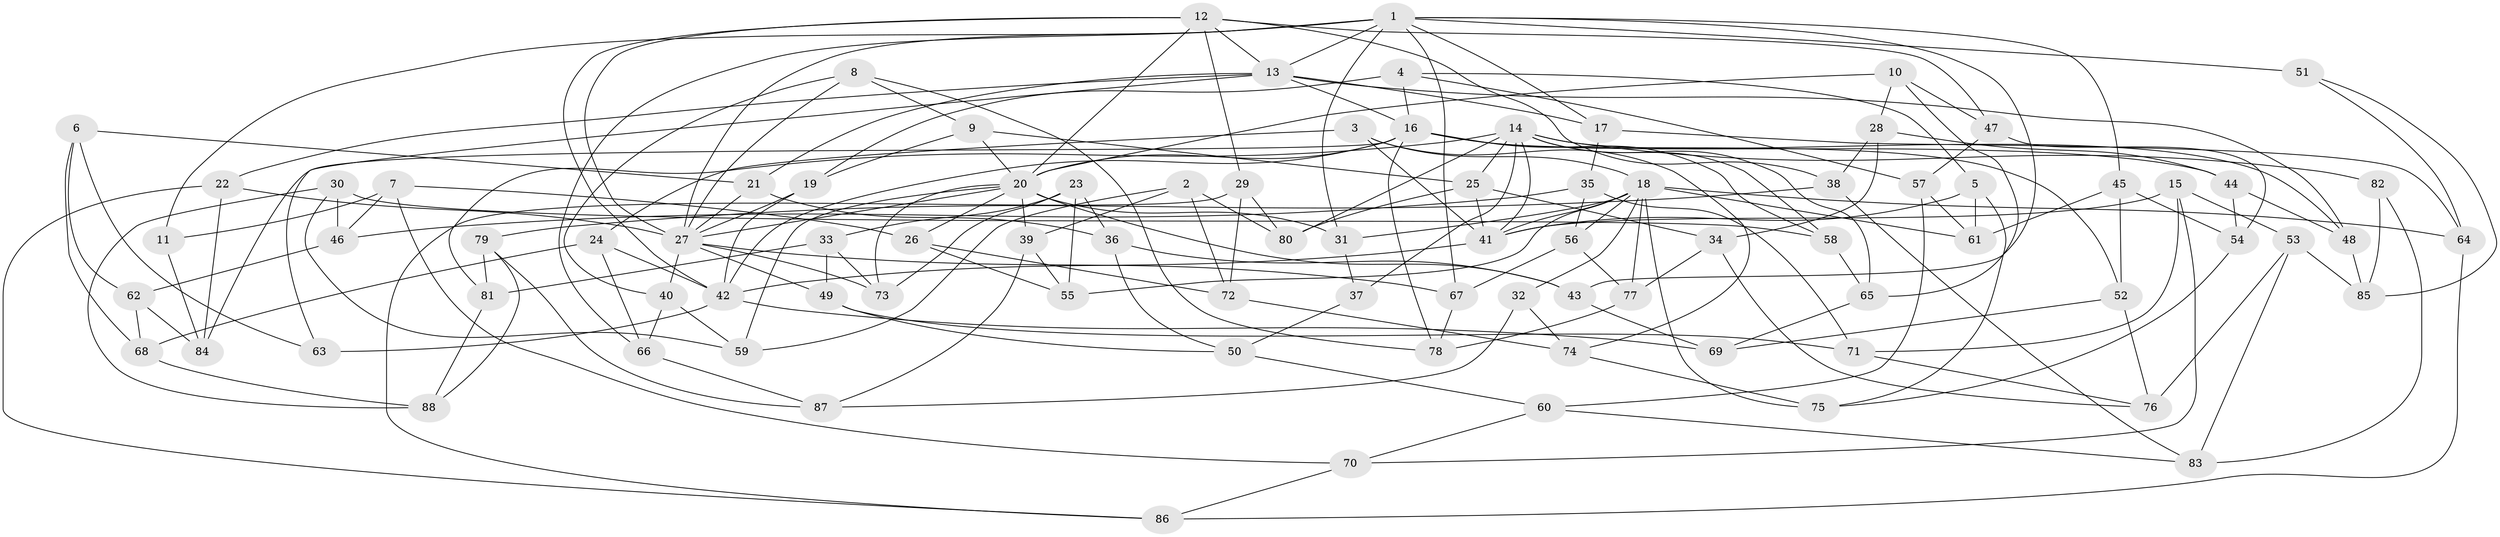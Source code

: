 // original degree distribution, {4: 1.0}
// Generated by graph-tools (version 1.1) at 2025/53/03/04/25 22:53:43]
// undirected, 88 vertices, 198 edges
graph export_dot {
  node [color=gray90,style=filled];
  1;
  2;
  3;
  4;
  5;
  6;
  7;
  8;
  9;
  10;
  11;
  12;
  13;
  14;
  15;
  16;
  17;
  18;
  19;
  20;
  21;
  22;
  23;
  24;
  25;
  26;
  27;
  28;
  29;
  30;
  31;
  32;
  33;
  34;
  35;
  36;
  37;
  38;
  39;
  40;
  41;
  42;
  43;
  44;
  45;
  46;
  47;
  48;
  49;
  50;
  51;
  52;
  53;
  54;
  55;
  56;
  57;
  58;
  59;
  60;
  61;
  62;
  63;
  64;
  65;
  66;
  67;
  68;
  69;
  70;
  71;
  72;
  73;
  74;
  75;
  76;
  77;
  78;
  79;
  80;
  81;
  82;
  83;
  84;
  85;
  86;
  87;
  88;
  1 -- 11 [weight=2.0];
  1 -- 13 [weight=1.0];
  1 -- 17 [weight=1.0];
  1 -- 27 [weight=1.0];
  1 -- 31 [weight=1.0];
  1 -- 43 [weight=1.0];
  1 -- 45 [weight=1.0];
  1 -- 51 [weight=2.0];
  1 -- 66 [weight=1.0];
  1 -- 67 [weight=1.0];
  2 -- 39 [weight=1.0];
  2 -- 59 [weight=1.0];
  2 -- 72 [weight=1.0];
  2 -- 80 [weight=1.0];
  3 -- 18 [weight=1.0];
  3 -- 24 [weight=1.0];
  3 -- 41 [weight=1.0];
  3 -- 74 [weight=1.0];
  4 -- 5 [weight=1.0];
  4 -- 16 [weight=1.0];
  4 -- 19 [weight=1.0];
  4 -- 57 [weight=1.0];
  5 -- 41 [weight=1.0];
  5 -- 61 [weight=1.0];
  5 -- 75 [weight=1.0];
  6 -- 21 [weight=1.0];
  6 -- 62 [weight=1.0];
  6 -- 63 [weight=1.0];
  6 -- 68 [weight=1.0];
  7 -- 11 [weight=1.0];
  7 -- 26 [weight=1.0];
  7 -- 46 [weight=1.0];
  7 -- 70 [weight=1.0];
  8 -- 9 [weight=1.0];
  8 -- 27 [weight=1.0];
  8 -- 40 [weight=1.0];
  8 -- 78 [weight=1.0];
  9 -- 19 [weight=1.0];
  9 -- 20 [weight=1.0];
  9 -- 25 [weight=1.0];
  10 -- 20 [weight=1.0];
  10 -- 28 [weight=1.0];
  10 -- 47 [weight=1.0];
  10 -- 65 [weight=1.0];
  11 -- 84 [weight=1.0];
  12 -- 13 [weight=2.0];
  12 -- 20 [weight=2.0];
  12 -- 27 [weight=2.0];
  12 -- 29 [weight=1.0];
  12 -- 38 [weight=1.0];
  12 -- 42 [weight=1.0];
  12 -- 47 [weight=1.0];
  13 -- 16 [weight=2.0];
  13 -- 17 [weight=1.0];
  13 -- 21 [weight=1.0];
  13 -- 22 [weight=1.0];
  13 -- 48 [weight=1.0];
  13 -- 63 [weight=1.0];
  14 -- 25 [weight=1.0];
  14 -- 37 [weight=2.0];
  14 -- 41 [weight=2.0];
  14 -- 48 [weight=1.0];
  14 -- 58 [weight=1.0];
  14 -- 65 [weight=1.0];
  14 -- 80 [weight=1.0];
  14 -- 81 [weight=1.0];
  14 -- 82 [weight=2.0];
  15 -- 41 [weight=1.0];
  15 -- 53 [weight=1.0];
  15 -- 70 [weight=1.0];
  15 -- 71 [weight=1.0];
  16 -- 20 [weight=1.0];
  16 -- 42 [weight=1.0];
  16 -- 44 [weight=1.0];
  16 -- 52 [weight=1.0];
  16 -- 58 [weight=1.0];
  16 -- 78 [weight=1.0];
  16 -- 84 [weight=1.0];
  17 -- 35 [weight=1.0];
  17 -- 64 [weight=1.0];
  18 -- 31 [weight=1.0];
  18 -- 32 [weight=2.0];
  18 -- 41 [weight=2.0];
  18 -- 55 [weight=1.0];
  18 -- 56 [weight=1.0];
  18 -- 61 [weight=1.0];
  18 -- 64 [weight=1.0];
  18 -- 75 [weight=1.0];
  18 -- 77 [weight=1.0];
  19 -- 27 [weight=1.0];
  19 -- 42 [weight=1.0];
  20 -- 26 [weight=1.0];
  20 -- 27 [weight=1.0];
  20 -- 31 [weight=1.0];
  20 -- 39 [weight=1.0];
  20 -- 43 [weight=1.0];
  20 -- 59 [weight=1.0];
  20 -- 73 [weight=1.0];
  21 -- 27 [weight=1.0];
  21 -- 36 [weight=1.0];
  22 -- 27 [weight=1.0];
  22 -- 84 [weight=1.0];
  22 -- 86 [weight=1.0];
  23 -- 33 [weight=1.0];
  23 -- 36 [weight=1.0];
  23 -- 55 [weight=1.0];
  23 -- 73 [weight=1.0];
  24 -- 42 [weight=1.0];
  24 -- 66 [weight=1.0];
  24 -- 68 [weight=1.0];
  25 -- 34 [weight=1.0];
  25 -- 41 [weight=2.0];
  25 -- 80 [weight=1.0];
  26 -- 55 [weight=1.0];
  26 -- 72 [weight=1.0];
  27 -- 40 [weight=1.0];
  27 -- 49 [weight=1.0];
  27 -- 67 [weight=1.0];
  27 -- 73 [weight=1.0];
  28 -- 34 [weight=1.0];
  28 -- 38 [weight=1.0];
  28 -- 44 [weight=1.0];
  29 -- 72 [weight=1.0];
  29 -- 80 [weight=1.0];
  29 -- 86 [weight=1.0];
  30 -- 46 [weight=1.0];
  30 -- 58 [weight=1.0];
  30 -- 59 [weight=1.0];
  30 -- 88 [weight=1.0];
  31 -- 37 [weight=1.0];
  32 -- 74 [weight=1.0];
  32 -- 87 [weight=1.0];
  33 -- 49 [weight=1.0];
  33 -- 73 [weight=1.0];
  33 -- 81 [weight=1.0];
  34 -- 76 [weight=1.0];
  34 -- 77 [weight=1.0];
  35 -- 46 [weight=1.0];
  35 -- 56 [weight=1.0];
  35 -- 71 [weight=1.0];
  36 -- 43 [weight=1.0];
  36 -- 50 [weight=1.0];
  37 -- 50 [weight=1.0];
  38 -- 79 [weight=1.0];
  38 -- 83 [weight=1.0];
  39 -- 55 [weight=1.0];
  39 -- 87 [weight=1.0];
  40 -- 59 [weight=1.0];
  40 -- 66 [weight=1.0];
  41 -- 42 [weight=1.0];
  42 -- 63 [weight=2.0];
  42 -- 69 [weight=1.0];
  43 -- 69 [weight=1.0];
  44 -- 48 [weight=1.0];
  44 -- 54 [weight=1.0];
  45 -- 52 [weight=1.0];
  45 -- 54 [weight=1.0];
  45 -- 61 [weight=1.0];
  46 -- 62 [weight=1.0];
  47 -- 54 [weight=1.0];
  47 -- 57 [weight=1.0];
  48 -- 85 [weight=1.0];
  49 -- 50 [weight=1.0];
  49 -- 71 [weight=1.0];
  50 -- 60 [weight=1.0];
  51 -- 64 [weight=1.0];
  51 -- 85 [weight=1.0];
  52 -- 69 [weight=1.0];
  52 -- 76 [weight=1.0];
  53 -- 76 [weight=1.0];
  53 -- 83 [weight=1.0];
  53 -- 85 [weight=1.0];
  54 -- 75 [weight=1.0];
  56 -- 67 [weight=1.0];
  56 -- 77 [weight=1.0];
  57 -- 60 [weight=1.0];
  57 -- 61 [weight=1.0];
  58 -- 65 [weight=1.0];
  60 -- 70 [weight=1.0];
  60 -- 83 [weight=1.0];
  62 -- 68 [weight=1.0];
  62 -- 84 [weight=1.0];
  64 -- 86 [weight=1.0];
  65 -- 69 [weight=1.0];
  66 -- 87 [weight=1.0];
  67 -- 78 [weight=1.0];
  68 -- 88 [weight=1.0];
  70 -- 86 [weight=1.0];
  71 -- 76 [weight=1.0];
  72 -- 74 [weight=1.0];
  74 -- 75 [weight=1.0];
  77 -- 78 [weight=1.0];
  79 -- 81 [weight=1.0];
  79 -- 87 [weight=1.0];
  79 -- 88 [weight=1.0];
  81 -- 88 [weight=1.0];
  82 -- 83 [weight=1.0];
  82 -- 85 [weight=1.0];
}
